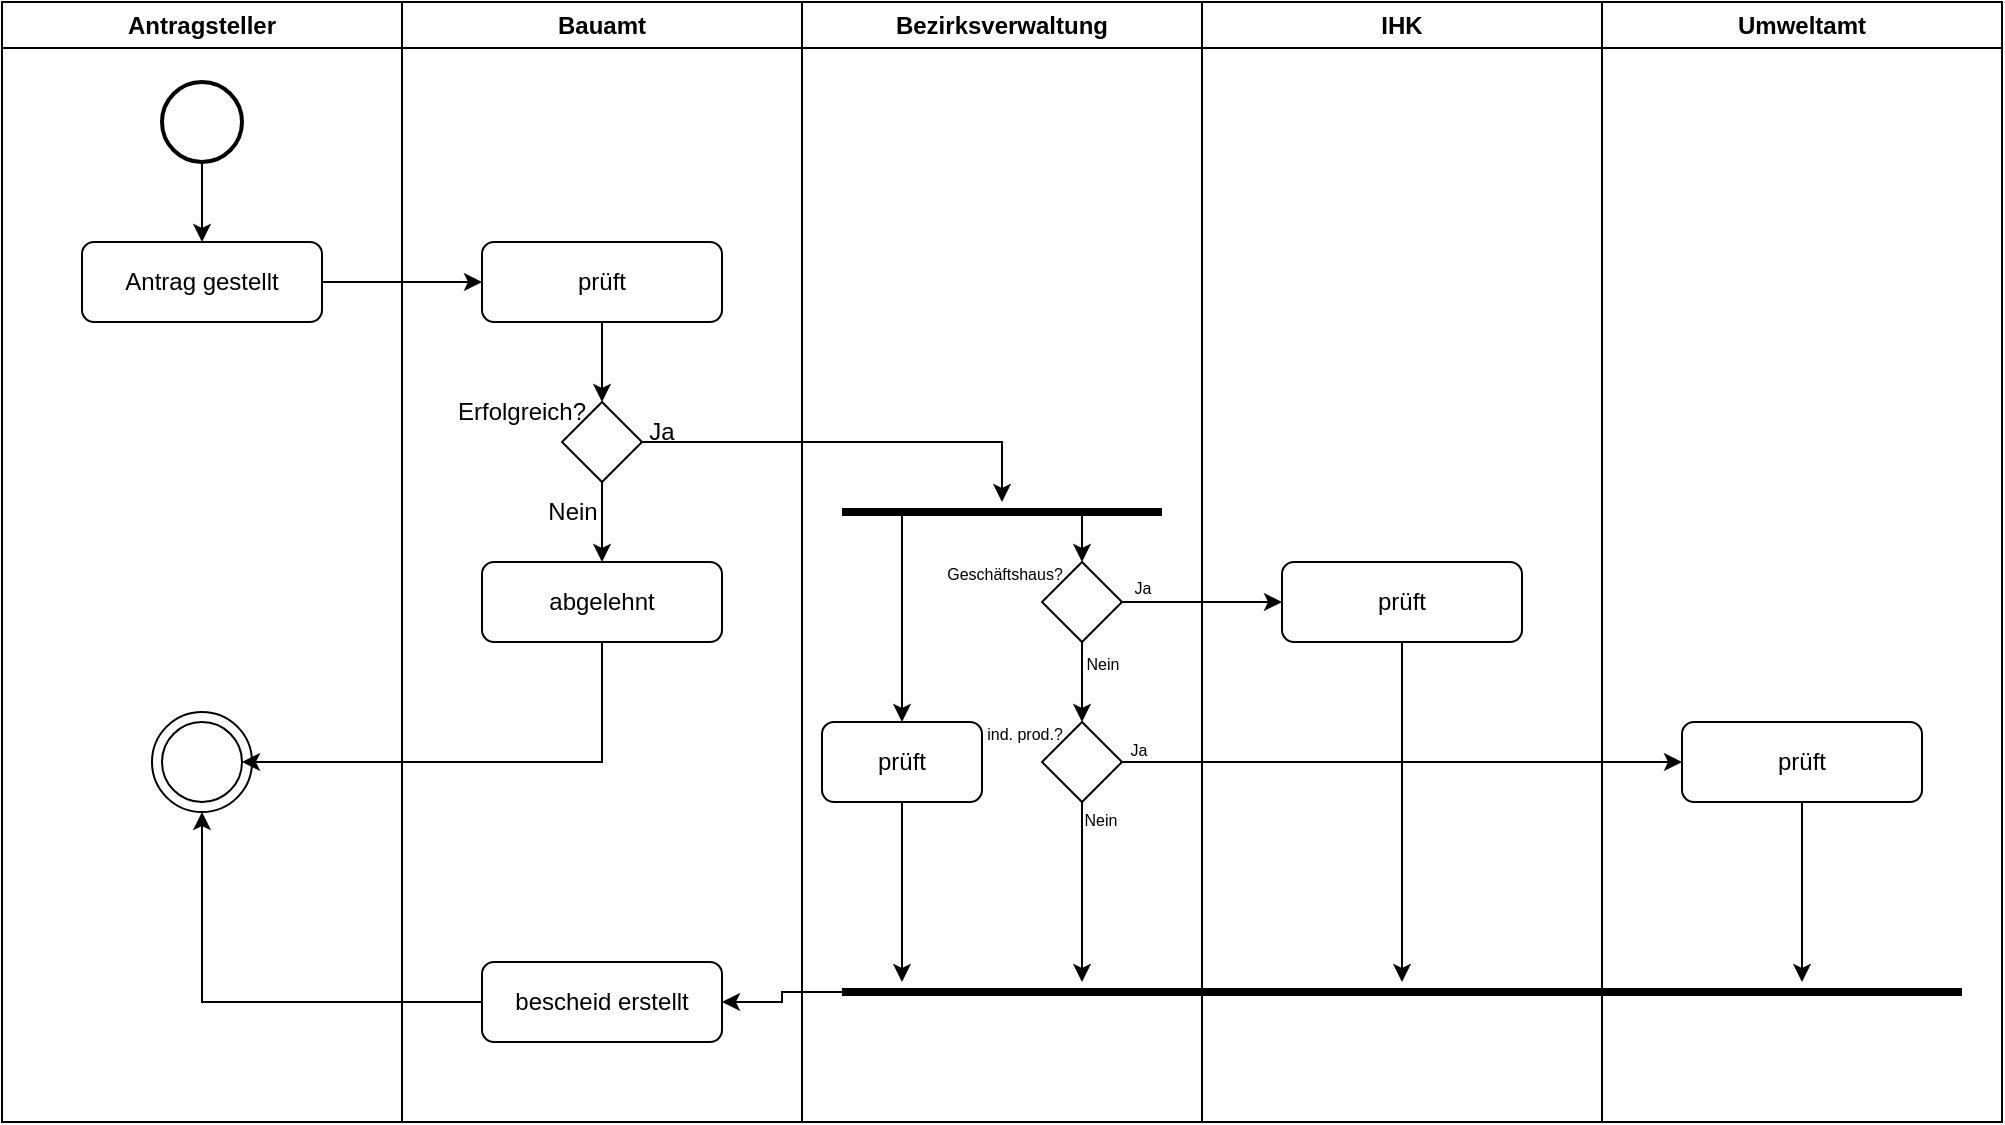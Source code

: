 <mxfile version="26.2.14">
  <diagram name="Page-1" id="Ul355fQO2WzEIBkIWOOS">
    <mxGraphModel dx="663" dy="362" grid="1" gridSize="10" guides="1" tooltips="1" connect="1" arrows="1" fold="1" page="1" pageScale="1" pageWidth="850" pageHeight="1100" math="0" shadow="0">
      <root>
        <mxCell id="0" />
        <mxCell id="1" parent="0" />
        <mxCell id="V888Rv6FAk_6unNwcQ0X-9" value="Antragsteller" style="swimlane;whiteSpace=wrap;html=1;" vertex="1" parent="1">
          <mxGeometry x="40" y="40" width="200" height="560" as="geometry">
            <mxRectangle x="40" y="40" width="110" height="30" as="alternateBounds" />
          </mxGeometry>
        </mxCell>
        <mxCell id="V888Rv6FAk_6unNwcQ0X-16" style="edgeStyle=orthogonalEdgeStyle;rounded=0;orthogonalLoop=1;jettySize=auto;html=1;entryX=0.5;entryY=0;entryDx=0;entryDy=0;" edge="1" parent="V888Rv6FAk_6unNwcQ0X-9" source="V888Rv6FAk_6unNwcQ0X-14" target="V888Rv6FAk_6unNwcQ0X-15">
          <mxGeometry relative="1" as="geometry" />
        </mxCell>
        <mxCell id="V888Rv6FAk_6unNwcQ0X-14" value="" style="strokeWidth=2;html=1;shape=mxgraph.flowchart.start_2;whiteSpace=wrap;fillColor=light-dark(#FFFFFF,#FFFFFF);" vertex="1" parent="V888Rv6FAk_6unNwcQ0X-9">
          <mxGeometry x="80" y="40" width="40" height="40" as="geometry" />
        </mxCell>
        <mxCell id="V888Rv6FAk_6unNwcQ0X-15" value="Antrag gestellt" style="rounded=1;whiteSpace=wrap;html=1;" vertex="1" parent="V888Rv6FAk_6unNwcQ0X-9">
          <mxGeometry x="40" y="120" width="120" height="40" as="geometry" />
        </mxCell>
        <mxCell id="V888Rv6FAk_6unNwcQ0X-31" value="" style="strokeWidth=2;html=1;shape=mxgraph.flowchart.start_2;whiteSpace=wrap;fillColor=light-dark(#FFFFFF,#FFFFFF);" vertex="1" parent="V888Rv6FAk_6unNwcQ0X-9">
          <mxGeometry x="80" y="360" width="40" height="40" as="geometry" />
        </mxCell>
        <mxCell id="V888Rv6FAk_6unNwcQ0X-34" value="" style="group" vertex="1" connectable="0" parent="V888Rv6FAk_6unNwcQ0X-9">
          <mxGeometry x="75" y="355" width="50" height="50" as="geometry" />
        </mxCell>
        <mxCell id="V888Rv6FAk_6unNwcQ0X-35" value="" style="ellipse;whiteSpace=wrap;html=1;aspect=fixed;" vertex="1" parent="V888Rv6FAk_6unNwcQ0X-34">
          <mxGeometry width="50" height="50" as="geometry" />
        </mxCell>
        <mxCell id="V888Rv6FAk_6unNwcQ0X-36" value="" style="ellipse;whiteSpace=wrap;html=1;aspect=fixed;fillColor=light-dark(#FFFFFF,#FFFFFF);perimeterSpacing=0;" vertex="1" parent="V888Rv6FAk_6unNwcQ0X-34">
          <mxGeometry x="5" y="5" width="40" height="40" as="geometry" />
        </mxCell>
        <mxCell id="V888Rv6FAk_6unNwcQ0X-10" value="Bauamt" style="swimlane;whiteSpace=wrap;html=1;" vertex="1" parent="1">
          <mxGeometry x="240" y="40" width="200" height="560" as="geometry">
            <mxRectangle x="240" y="40" width="80" height="30" as="alternateBounds" />
          </mxGeometry>
        </mxCell>
        <mxCell id="V888Rv6FAk_6unNwcQ0X-24" style="edgeStyle=orthogonalEdgeStyle;rounded=0;orthogonalLoop=1;jettySize=auto;html=1;entryX=0;entryY=0;entryDx=0;entryDy=0;" edge="1" parent="V888Rv6FAk_6unNwcQ0X-10" source="V888Rv6FAk_6unNwcQ0X-17" target="V888Rv6FAk_6unNwcQ0X-22">
          <mxGeometry relative="1" as="geometry" />
        </mxCell>
        <mxCell id="V888Rv6FAk_6unNwcQ0X-17" value="prüft" style="rounded=1;whiteSpace=wrap;html=1;" vertex="1" parent="V888Rv6FAk_6unNwcQ0X-10">
          <mxGeometry x="40" y="120" width="120" height="40" as="geometry" />
        </mxCell>
        <mxCell id="V888Rv6FAk_6unNwcQ0X-26" style="edgeStyle=orthogonalEdgeStyle;rounded=0;orthogonalLoop=1;jettySize=auto;html=1;entryX=0.5;entryY=0;entryDx=0;entryDy=0;" edge="1" parent="V888Rv6FAk_6unNwcQ0X-10" source="V888Rv6FAk_6unNwcQ0X-19" target="V888Rv6FAk_6unNwcQ0X-25">
          <mxGeometry relative="1" as="geometry" />
        </mxCell>
        <mxCell id="V888Rv6FAk_6unNwcQ0X-19" value="" style="rhombus;whiteSpace=wrap;html=1;" vertex="1" parent="V888Rv6FAk_6unNwcQ0X-10">
          <mxGeometry x="80" y="200" width="40" height="40" as="geometry" />
        </mxCell>
        <mxCell id="V888Rv6FAk_6unNwcQ0X-22" value="Ja" style="text;html=1;align=center;verticalAlign=middle;whiteSpace=wrap;rounded=0;" vertex="1" parent="V888Rv6FAk_6unNwcQ0X-10">
          <mxGeometry x="100" y="200" width="60" height="30" as="geometry" />
        </mxCell>
        <mxCell id="V888Rv6FAk_6unNwcQ0X-23" value="Erfolgreich?" style="text;html=1;align=center;verticalAlign=middle;whiteSpace=wrap;rounded=0;" vertex="1" parent="V888Rv6FAk_6unNwcQ0X-10">
          <mxGeometry x="30" y="190" width="60" height="30" as="geometry" />
        </mxCell>
        <mxCell id="V888Rv6FAk_6unNwcQ0X-25" value="abgelehnt" style="rounded=1;whiteSpace=wrap;html=1;" vertex="1" parent="V888Rv6FAk_6unNwcQ0X-10">
          <mxGeometry x="40" y="280" width="120" height="40" as="geometry" />
        </mxCell>
        <mxCell id="V888Rv6FAk_6unNwcQ0X-27" value="&lt;div&gt;Nein&lt;/div&gt;" style="text;html=1;align=center;verticalAlign=middle;resizable=0;points=[];autosize=1;strokeColor=none;fillColor=none;" vertex="1" parent="V888Rv6FAk_6unNwcQ0X-10">
          <mxGeometry x="60" y="240" width="50" height="30" as="geometry" />
        </mxCell>
        <mxCell id="V888Rv6FAk_6unNwcQ0X-74" value="bescheid erstellt" style="rounded=1;whiteSpace=wrap;html=1;" vertex="1" parent="V888Rv6FAk_6unNwcQ0X-10">
          <mxGeometry x="40" y="480" width="120" height="40" as="geometry" />
        </mxCell>
        <mxCell id="V888Rv6FAk_6unNwcQ0X-11" value="Bezirksverwaltung" style="swimlane;whiteSpace=wrap;html=1;" vertex="1" parent="1">
          <mxGeometry x="440" y="40" width="200" height="560" as="geometry" />
        </mxCell>
        <mxCell id="V888Rv6FAk_6unNwcQ0X-58" style="edgeStyle=orthogonalEdgeStyle;rounded=0;orthogonalLoop=1;jettySize=auto;html=1;exitX=0.75;exitY=0.5;exitDx=0;exitDy=0;exitPerimeter=0;entryX=0.5;entryY=0;entryDx=0;entryDy=0;" edge="1" parent="V888Rv6FAk_6unNwcQ0X-11" source="V888Rv6FAk_6unNwcQ0X-45" target="V888Rv6FAk_6unNwcQ0X-52">
          <mxGeometry relative="1" as="geometry" />
        </mxCell>
        <mxCell id="V888Rv6FAk_6unNwcQ0X-59" style="edgeStyle=orthogonalEdgeStyle;rounded=0;orthogonalLoop=1;jettySize=auto;html=1;exitX=0.25;exitY=0.5;exitDx=0;exitDy=0;exitPerimeter=0;entryX=0.5;entryY=0;entryDx=0;entryDy=0;" edge="1" parent="V888Rv6FAk_6unNwcQ0X-11" source="V888Rv6FAk_6unNwcQ0X-45" target="V888Rv6FAk_6unNwcQ0X-53">
          <mxGeometry relative="1" as="geometry">
            <Array as="points">
              <mxPoint x="50" y="255" />
            </Array>
          </mxGeometry>
        </mxCell>
        <mxCell id="V888Rv6FAk_6unNwcQ0X-45" value="" style="line;strokeWidth=4;html=1;" vertex="1" parent="V888Rv6FAk_6unNwcQ0X-11">
          <mxGeometry x="20" y="250" width="160" height="10" as="geometry" />
        </mxCell>
        <mxCell id="V888Rv6FAk_6unNwcQ0X-61" style="edgeStyle=orthogonalEdgeStyle;rounded=0;orthogonalLoop=1;jettySize=auto;html=1;entryX=0.5;entryY=0;entryDx=0;entryDy=0;" edge="1" parent="V888Rv6FAk_6unNwcQ0X-11" source="V888Rv6FAk_6unNwcQ0X-52" target="V888Rv6FAk_6unNwcQ0X-60">
          <mxGeometry relative="1" as="geometry" />
        </mxCell>
        <mxCell id="V888Rv6FAk_6unNwcQ0X-52" value="" style="rhombus;whiteSpace=wrap;html=1;" vertex="1" parent="V888Rv6FAk_6unNwcQ0X-11">
          <mxGeometry x="120" y="280" width="40" height="40" as="geometry" />
        </mxCell>
        <mxCell id="V888Rv6FAk_6unNwcQ0X-67" style="edgeStyle=orthogonalEdgeStyle;rounded=0;orthogonalLoop=1;jettySize=auto;html=1;" edge="1" parent="V888Rv6FAk_6unNwcQ0X-11" source="V888Rv6FAk_6unNwcQ0X-53" target="V888Rv6FAk_6unNwcQ0X-63">
          <mxGeometry relative="1" as="geometry">
            <Array as="points">
              <mxPoint x="50" y="470" />
              <mxPoint x="50" y="470" />
            </Array>
          </mxGeometry>
        </mxCell>
        <mxCell id="V888Rv6FAk_6unNwcQ0X-53" value="prüft" style="rounded=1;whiteSpace=wrap;html=1;" vertex="1" parent="V888Rv6FAk_6unNwcQ0X-11">
          <mxGeometry x="10" y="360" width="80" height="40" as="geometry" />
        </mxCell>
        <mxCell id="V888Rv6FAk_6unNwcQ0X-64" style="edgeStyle=orthogonalEdgeStyle;rounded=0;orthogonalLoop=1;jettySize=auto;html=1;" edge="1" parent="V888Rv6FAk_6unNwcQ0X-11" source="V888Rv6FAk_6unNwcQ0X-60" target="V888Rv6FAk_6unNwcQ0X-63">
          <mxGeometry relative="1" as="geometry">
            <Array as="points">
              <mxPoint x="140" y="470" />
              <mxPoint x="140" y="470" />
            </Array>
          </mxGeometry>
        </mxCell>
        <mxCell id="V888Rv6FAk_6unNwcQ0X-60" value="" style="rhombus;whiteSpace=wrap;html=1;" vertex="1" parent="V888Rv6FAk_6unNwcQ0X-11">
          <mxGeometry x="120" y="360" width="40" height="40" as="geometry" />
        </mxCell>
        <mxCell id="V888Rv6FAk_6unNwcQ0X-63" value="" style="line;strokeWidth=4;html=1;" vertex="1" parent="V888Rv6FAk_6unNwcQ0X-11">
          <mxGeometry x="20" y="490" width="560" height="10" as="geometry" />
        </mxCell>
        <mxCell id="V888Rv6FAk_6unNwcQ0X-68" value="Geschäftshaus?" style="text;html=1;align=center;verticalAlign=middle;resizable=0;points=[];autosize=1;strokeColor=none;fillColor=none;fontSize=8;" vertex="1" parent="V888Rv6FAk_6unNwcQ0X-11">
          <mxGeometry x="61" y="276" width="80" height="20" as="geometry" />
        </mxCell>
        <mxCell id="V888Rv6FAk_6unNwcQ0X-69" value="ind. prod.?" style="text;html=1;align=center;verticalAlign=middle;resizable=0;points=[];autosize=1;strokeColor=none;fillColor=none;fontSize=8;" vertex="1" parent="V888Rv6FAk_6unNwcQ0X-11">
          <mxGeometry x="81" y="356" width="60" height="20" as="geometry" />
        </mxCell>
        <mxCell id="V888Rv6FAk_6unNwcQ0X-70" value="Ja" style="text;html=1;align=center;verticalAlign=middle;resizable=0;points=[];autosize=1;strokeColor=none;fillColor=none;fontSize=8;" vertex="1" parent="V888Rv6FAk_6unNwcQ0X-11">
          <mxGeometry x="155" y="283" width="30" height="20" as="geometry" />
        </mxCell>
        <mxCell id="V888Rv6FAk_6unNwcQ0X-71" value="Nein" style="text;html=1;align=center;verticalAlign=middle;resizable=0;points=[];autosize=1;strokeColor=none;fillColor=none;fontSize=8;" vertex="1" parent="V888Rv6FAk_6unNwcQ0X-11">
          <mxGeometry x="130" y="321" width="40" height="20" as="geometry" />
        </mxCell>
        <mxCell id="V888Rv6FAk_6unNwcQ0X-12" value="IHK" style="swimlane;whiteSpace=wrap;html=1;" vertex="1" parent="1">
          <mxGeometry x="640" y="40" width="200" height="560" as="geometry" />
        </mxCell>
        <mxCell id="V888Rv6FAk_6unNwcQ0X-65" style="edgeStyle=orthogonalEdgeStyle;rounded=0;orthogonalLoop=1;jettySize=auto;html=1;" edge="1" parent="V888Rv6FAk_6unNwcQ0X-12" source="V888Rv6FAk_6unNwcQ0X-54">
          <mxGeometry relative="1" as="geometry">
            <mxPoint x="100" y="490" as="targetPoint" />
          </mxGeometry>
        </mxCell>
        <mxCell id="V888Rv6FAk_6unNwcQ0X-54" value="prüft" style="rounded=1;whiteSpace=wrap;html=1;" vertex="1" parent="V888Rv6FAk_6unNwcQ0X-12">
          <mxGeometry x="40" y="280" width="120" height="40" as="geometry" />
        </mxCell>
        <mxCell id="V888Rv6FAk_6unNwcQ0X-13" value="Umweltamt" style="swimlane;whiteSpace=wrap;html=1;" vertex="1" parent="1">
          <mxGeometry x="840" y="40" width="200" height="560" as="geometry" />
        </mxCell>
        <mxCell id="V888Rv6FAk_6unNwcQ0X-66" style="edgeStyle=orthogonalEdgeStyle;rounded=0;orthogonalLoop=1;jettySize=auto;html=1;" edge="1" parent="V888Rv6FAk_6unNwcQ0X-13" source="V888Rv6FAk_6unNwcQ0X-56">
          <mxGeometry relative="1" as="geometry">
            <mxPoint x="100" y="490" as="targetPoint" />
          </mxGeometry>
        </mxCell>
        <mxCell id="V888Rv6FAk_6unNwcQ0X-56" value="prüft" style="rounded=1;whiteSpace=wrap;html=1;" vertex="1" parent="V888Rv6FAk_6unNwcQ0X-13">
          <mxGeometry x="40" y="360" width="120" height="40" as="geometry" />
        </mxCell>
        <mxCell id="V888Rv6FAk_6unNwcQ0X-18" style="edgeStyle=orthogonalEdgeStyle;rounded=0;orthogonalLoop=1;jettySize=auto;html=1;entryX=0;entryY=0.5;entryDx=0;entryDy=0;" edge="1" parent="1" source="V888Rv6FAk_6unNwcQ0X-15" target="V888Rv6FAk_6unNwcQ0X-17">
          <mxGeometry relative="1" as="geometry" />
        </mxCell>
        <mxCell id="V888Rv6FAk_6unNwcQ0X-32" style="edgeStyle=orthogonalEdgeStyle;rounded=0;orthogonalLoop=1;jettySize=auto;html=1;entryX=1;entryY=0.5;entryDx=0;entryDy=0;entryPerimeter=0;" edge="1" parent="1" source="V888Rv6FAk_6unNwcQ0X-25" target="V888Rv6FAk_6unNwcQ0X-31">
          <mxGeometry relative="1" as="geometry">
            <mxPoint x="340" y="430" as="targetPoint" />
            <Array as="points">
              <mxPoint x="340" y="420" />
            </Array>
          </mxGeometry>
        </mxCell>
        <mxCell id="V888Rv6FAk_6unNwcQ0X-43" style="edgeStyle=orthogonalEdgeStyle;rounded=0;orthogonalLoop=1;jettySize=auto;html=1;" edge="1" parent="1" source="V888Rv6FAk_6unNwcQ0X-19" target="V888Rv6FAk_6unNwcQ0X-45">
          <mxGeometry relative="1" as="geometry">
            <mxPoint x="490" y="260" as="targetPoint" />
          </mxGeometry>
        </mxCell>
        <mxCell id="V888Rv6FAk_6unNwcQ0X-55" style="edgeStyle=orthogonalEdgeStyle;rounded=0;orthogonalLoop=1;jettySize=auto;html=1;entryX=0;entryY=0.5;entryDx=0;entryDy=0;" edge="1" parent="1" source="V888Rv6FAk_6unNwcQ0X-52" target="V888Rv6FAk_6unNwcQ0X-54">
          <mxGeometry relative="1" as="geometry" />
        </mxCell>
        <mxCell id="V888Rv6FAk_6unNwcQ0X-62" style="edgeStyle=orthogonalEdgeStyle;rounded=0;orthogonalLoop=1;jettySize=auto;html=1;entryX=0;entryY=0.5;entryDx=0;entryDy=0;" edge="1" parent="1" source="V888Rv6FAk_6unNwcQ0X-60" target="V888Rv6FAk_6unNwcQ0X-56">
          <mxGeometry relative="1" as="geometry" />
        </mxCell>
        <mxCell id="V888Rv6FAk_6unNwcQ0X-72" value="Ja" style="text;html=1;align=center;verticalAlign=middle;resizable=0;points=[];autosize=1;strokeColor=none;fillColor=none;fontSize=8;" vertex="1" parent="1">
          <mxGeometry x="593" y="404" width="30" height="20" as="geometry" />
        </mxCell>
        <mxCell id="V888Rv6FAk_6unNwcQ0X-73" value="Nein" style="text;html=1;align=center;verticalAlign=middle;resizable=0;points=[];autosize=1;strokeColor=none;fillColor=none;fontSize=8;" vertex="1" parent="1">
          <mxGeometry x="569" y="439" width="40" height="20" as="geometry" />
        </mxCell>
        <mxCell id="V888Rv6FAk_6unNwcQ0X-75" style="edgeStyle=orthogonalEdgeStyle;rounded=0;orthogonalLoop=1;jettySize=auto;html=1;entryX=1;entryY=0.5;entryDx=0;entryDy=0;" edge="1" parent="1" source="V888Rv6FAk_6unNwcQ0X-63" target="V888Rv6FAk_6unNwcQ0X-74">
          <mxGeometry relative="1" as="geometry" />
        </mxCell>
        <mxCell id="V888Rv6FAk_6unNwcQ0X-76" style="edgeStyle=orthogonalEdgeStyle;rounded=0;orthogonalLoop=1;jettySize=auto;html=1;entryX=0.5;entryY=1;entryDx=0;entryDy=0;" edge="1" parent="1" source="V888Rv6FAk_6unNwcQ0X-74" target="V888Rv6FAk_6unNwcQ0X-35">
          <mxGeometry relative="1" as="geometry" />
        </mxCell>
      </root>
    </mxGraphModel>
  </diagram>
</mxfile>

